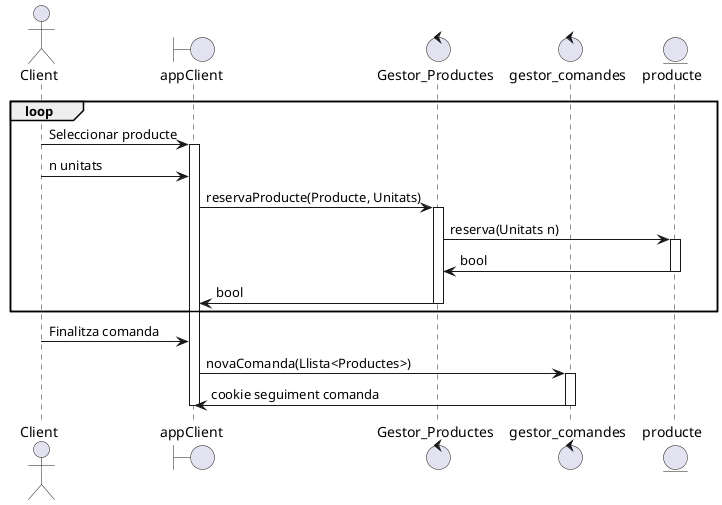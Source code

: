 @startuml
actor Client as c 
boundary appClient as a 
control Gestor_Productes  as g 
control gestor_comandes as gc 
entity producte as p 

loop 
	c -> a : Seleccionar producte
	activate a 
	c -> a : n unitats 
	a -> g : reservaProducte(Producte, Unitats)
	activate g 
	g -> p : reserva(Unitats n)
	activate p 
	p -> g : bool 
	deactivate p 
	g -> a : bool 
	deactivate g 
end 
c -> a : Finalitza comanda
a -> gc : novaComanda(Llista<Productes>)
activate gc
gc -> a : cookie seguiment comanda
deactivate gc 
deactivate a 

@enduml
